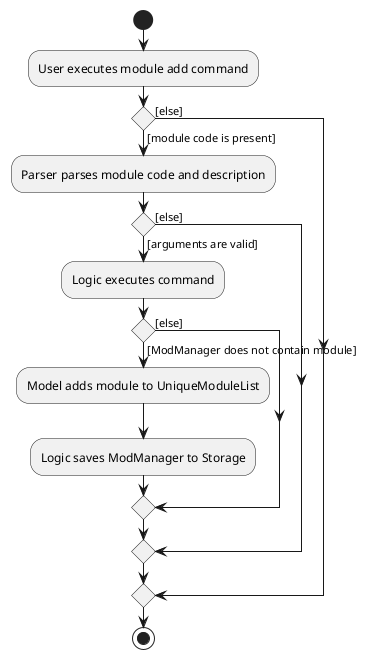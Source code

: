 @startuml
start
:User executes module add command;
if () then ([module code is present])
    :Parser parses module code and description;
    if () then ([arguments are valid])
        :Logic executes command;
        if () then ([ModManager does not contain module])
            :Model adds module to UniqueModuleList;
            :Logic saves ModManager to Storage;
        else ([else])
        endif
    else ([else])
    endif
else([else])
endif
stop
@enduml

